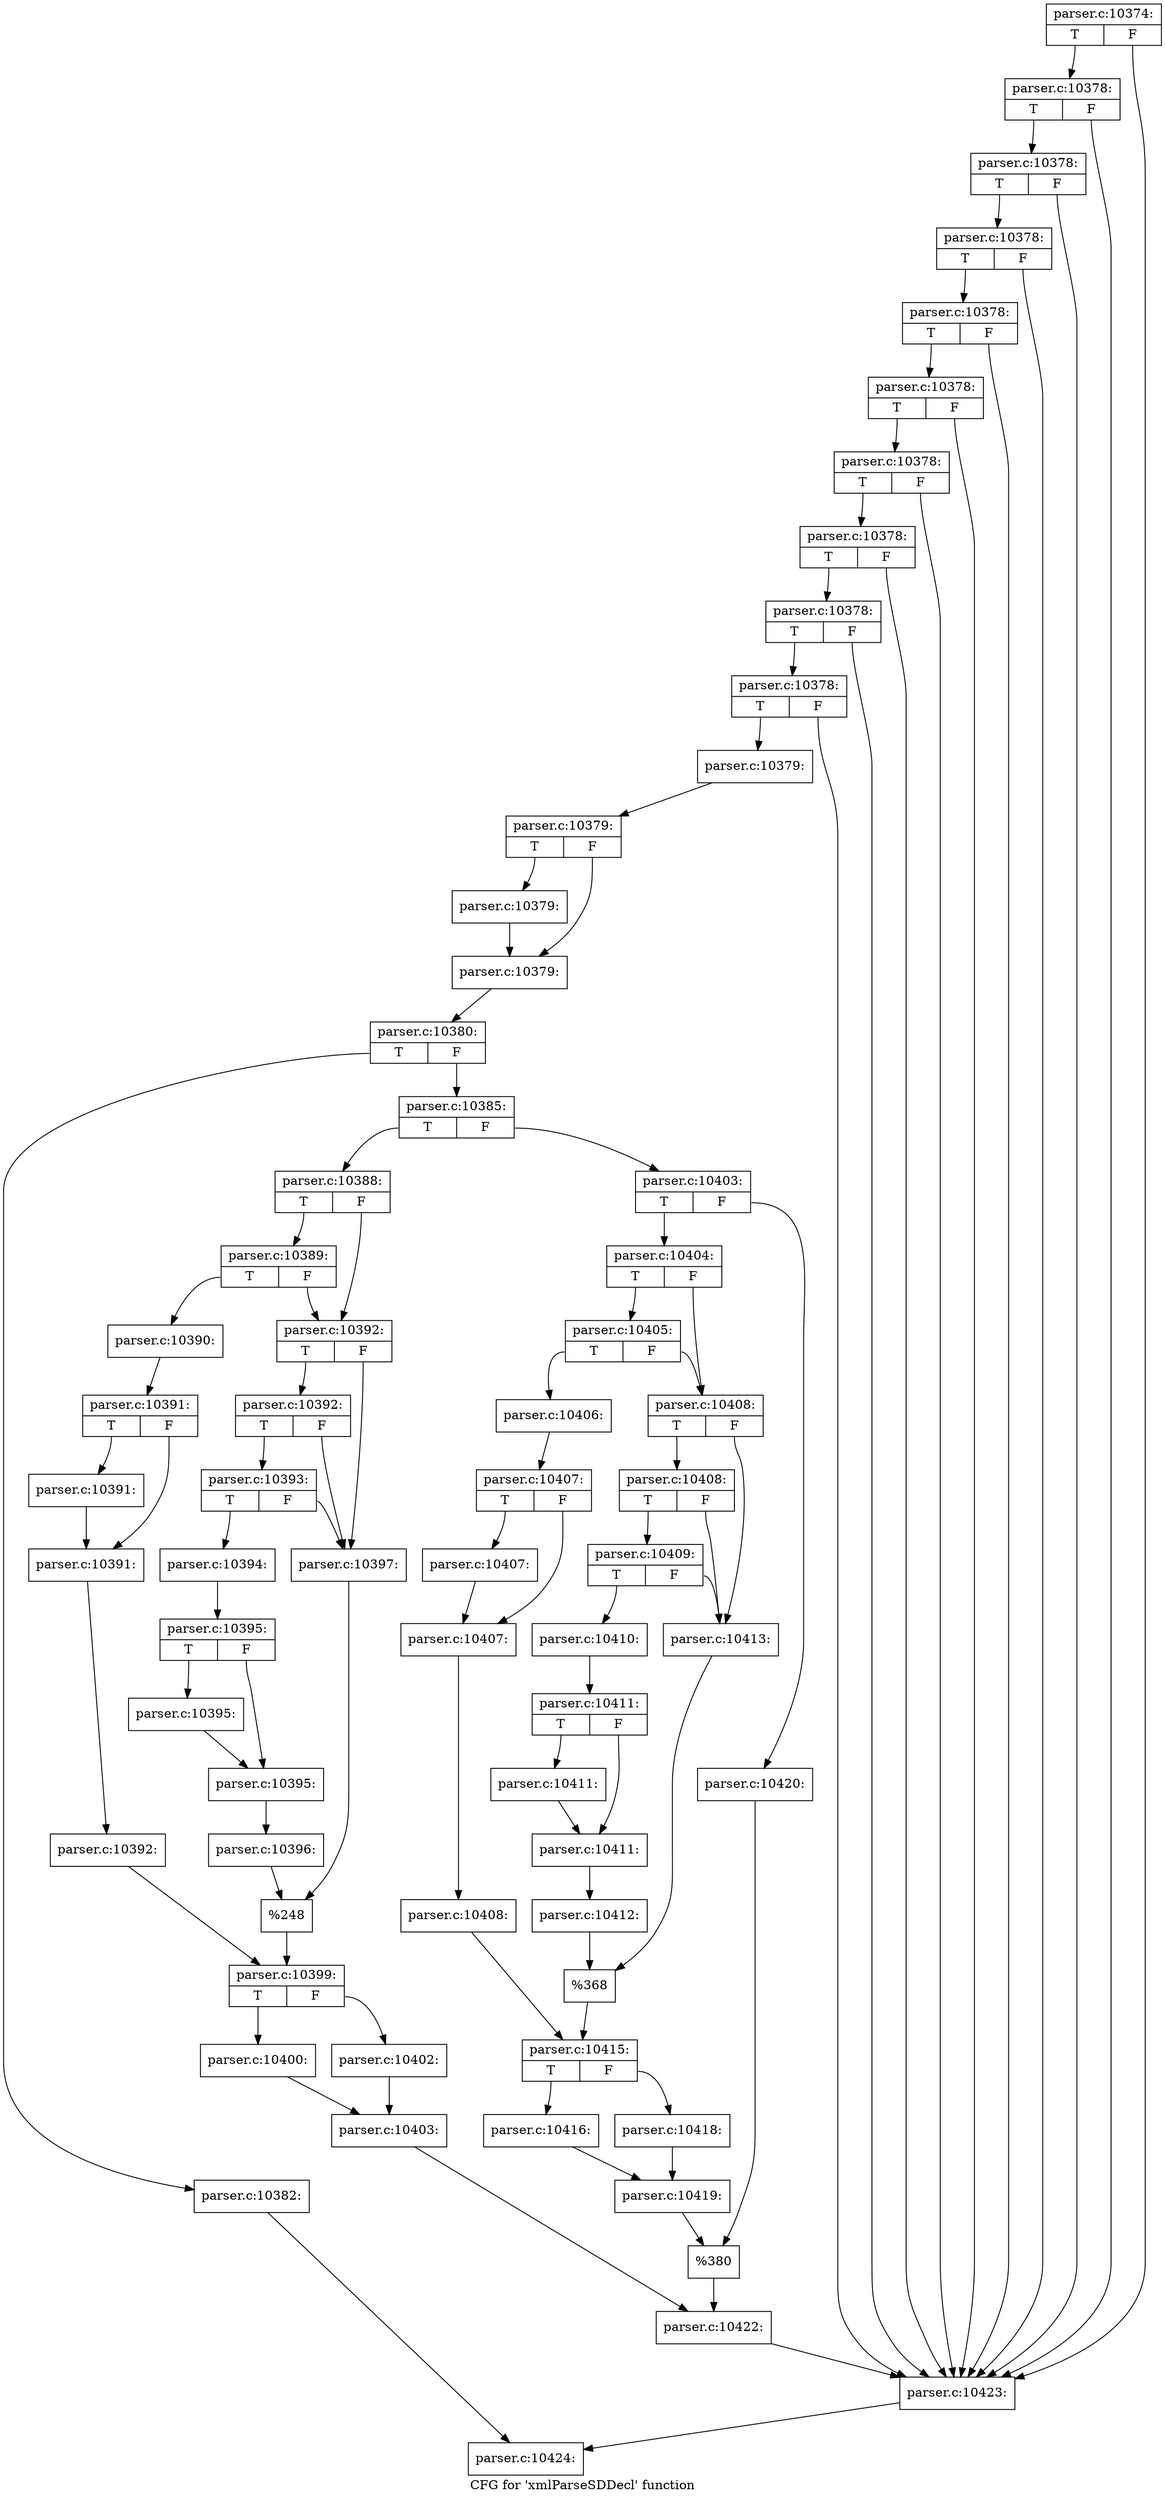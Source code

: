 digraph "CFG for 'xmlParseSDDecl' function" {
	label="CFG for 'xmlParseSDDecl' function";

	Node0x55d73bcf89e0 [shape=record,label="{parser.c:10374:|{<s0>T|<s1>F}}"];
	Node0x55d73bcf89e0:s0 -> Node0x55d73bd11f00;
	Node0x55d73bcf89e0:s1 -> Node0x55d73bd11c00;
	Node0x55d73bd11f00 [shape=record,label="{parser.c:10378:|{<s0>T|<s1>F}}"];
	Node0x55d73bd11f00:s0 -> Node0x55d73bd11eb0;
	Node0x55d73bd11f00:s1 -> Node0x55d73bd11c00;
	Node0x55d73bd11eb0 [shape=record,label="{parser.c:10378:|{<s0>T|<s1>F}}"];
	Node0x55d73bd11eb0:s0 -> Node0x55d73bd11e60;
	Node0x55d73bd11eb0:s1 -> Node0x55d73bd11c00;
	Node0x55d73bd11e60 [shape=record,label="{parser.c:10378:|{<s0>T|<s1>F}}"];
	Node0x55d73bd11e60:s0 -> Node0x55d73bd11e10;
	Node0x55d73bd11e60:s1 -> Node0x55d73bd11c00;
	Node0x55d73bd11e10 [shape=record,label="{parser.c:10378:|{<s0>T|<s1>F}}"];
	Node0x55d73bd11e10:s0 -> Node0x55d73bd11dc0;
	Node0x55d73bd11e10:s1 -> Node0x55d73bd11c00;
	Node0x55d73bd11dc0 [shape=record,label="{parser.c:10378:|{<s0>T|<s1>F}}"];
	Node0x55d73bd11dc0:s0 -> Node0x55d73bd11d70;
	Node0x55d73bd11dc0:s1 -> Node0x55d73bd11c00;
	Node0x55d73bd11d70 [shape=record,label="{parser.c:10378:|{<s0>T|<s1>F}}"];
	Node0x55d73bd11d70:s0 -> Node0x55d73bd11d20;
	Node0x55d73bd11d70:s1 -> Node0x55d73bd11c00;
	Node0x55d73bd11d20 [shape=record,label="{parser.c:10378:|{<s0>T|<s1>F}}"];
	Node0x55d73bd11d20:s0 -> Node0x55d73bd11cd0;
	Node0x55d73bd11d20:s1 -> Node0x55d73bd11c00;
	Node0x55d73bd11cd0 [shape=record,label="{parser.c:10378:|{<s0>T|<s1>F}}"];
	Node0x55d73bd11cd0:s0 -> Node0x55d73bd11c50;
	Node0x55d73bd11cd0:s1 -> Node0x55d73bd11c00;
	Node0x55d73bd11c50 [shape=record,label="{parser.c:10378:|{<s0>T|<s1>F}}"];
	Node0x55d73bd11c50:s0 -> Node0x55d73bd19ce0;
	Node0x55d73bd11c50:s1 -> Node0x55d73bd11c00;
	Node0x55d73bd19ce0 [shape=record,label="{parser.c:10379:}"];
	Node0x55d73bd19ce0 -> Node0x55d73bd14e30;
	Node0x55d73bd14e30 [shape=record,label="{parser.c:10379:|{<s0>T|<s1>F}}"];
	Node0x55d73bd14e30:s0 -> Node0x55d73bd158a0;
	Node0x55d73bd14e30:s1 -> Node0x55d73bd158f0;
	Node0x55d73bd158a0 [shape=record,label="{parser.c:10379:}"];
	Node0x55d73bd158a0 -> Node0x55d73bd158f0;
	Node0x55d73bd158f0 [shape=record,label="{parser.c:10379:}"];
	Node0x55d73bd158f0 -> Node0x55d73bd14d90;
	Node0x55d73bd14d90 [shape=record,label="{parser.c:10380:|{<s0>T|<s1>F}}"];
	Node0x55d73bd14d90:s0 -> Node0x55d73bd14de0;
	Node0x55d73bd14d90:s1 -> Node0x55d73bd16220;
	Node0x55d73bd14de0 [shape=record,label="{parser.c:10382:}"];
	Node0x55d73bd14de0 -> Node0x55d73bd01e60;
	Node0x55d73bd16220 [shape=record,label="{parser.c:10385:|{<s0>T|<s1>F}}"];
	Node0x55d73bd16220:s0 -> Node0x55d73bd16ec0;
	Node0x55d73bd16220:s1 -> Node0x55d73bd16f60;
	Node0x55d73bd16ec0 [shape=record,label="{parser.c:10388:|{<s0>T|<s1>F}}"];
	Node0x55d73bd16ec0:s0 -> Node0x55d73bd17790;
	Node0x55d73bd16ec0:s1 -> Node0x55d73bd17740;
	Node0x55d73bd17790 [shape=record,label="{parser.c:10389:|{<s0>T|<s1>F}}"];
	Node0x55d73bd17790:s0 -> Node0x55d73bd176a0;
	Node0x55d73bd17790:s1 -> Node0x55d73bd17740;
	Node0x55d73bd176a0 [shape=record,label="{parser.c:10390:}"];
	Node0x55d73bd176a0 -> Node0x55d73bd184d0;
	Node0x55d73bd184d0 [shape=record,label="{parser.c:10391:|{<s0>T|<s1>F}}"];
	Node0x55d73bd184d0:s0 -> Node0x55d73bd18f40;
	Node0x55d73bd184d0:s1 -> Node0x55d73bd18f90;
	Node0x55d73bd18f40 [shape=record,label="{parser.c:10391:}"];
	Node0x55d73bd18f40 -> Node0x55d73bd18f90;
	Node0x55d73bd18f90 [shape=record,label="{parser.c:10391:}"];
	Node0x55d73bd18f90 -> Node0x55d73bd18430;
	Node0x55d73bd18430 [shape=record,label="{parser.c:10392:}"];
	Node0x55d73bd18430 -> Node0x55d73bd176f0;
	Node0x55d73bd17740 [shape=record,label="{parser.c:10392:|{<s0>T|<s1>F}}"];
	Node0x55d73bd17740:s0 -> Node0x55d73bd1a0a0;
	Node0x55d73bd17740:s1 -> Node0x55d73bd1a000;
	Node0x55d73bd1a0a0 [shape=record,label="{parser.c:10392:|{<s0>T|<s1>F}}"];
	Node0x55d73bd1a0a0:s0 -> Node0x55d73bd1a050;
	Node0x55d73bd1a0a0:s1 -> Node0x55d73bd1a000;
	Node0x55d73bd1a050 [shape=record,label="{parser.c:10393:|{<s0>T|<s1>F}}"];
	Node0x55d73bd1a050:s0 -> Node0x55d73bd18480;
	Node0x55d73bd1a050:s1 -> Node0x55d73bd1a000;
	Node0x55d73bd18480 [shape=record,label="{parser.c:10394:}"];
	Node0x55d73bd18480 -> Node0x55d73bd1b340;
	Node0x55d73bd1b340 [shape=record,label="{parser.c:10395:|{<s0>T|<s1>F}}"];
	Node0x55d73bd1b340:s0 -> Node0x55d73bd1bdb0;
	Node0x55d73bd1b340:s1 -> Node0x55d73bd1be00;
	Node0x55d73bd1bdb0 [shape=record,label="{parser.c:10395:}"];
	Node0x55d73bd1bdb0 -> Node0x55d73bd1be00;
	Node0x55d73bd1be00 [shape=record,label="{parser.c:10395:}"];
	Node0x55d73bd1be00 -> Node0x55d73bd1b2a0;
	Node0x55d73bd1b2a0 [shape=record,label="{parser.c:10396:}"];
	Node0x55d73bd1b2a0 -> Node0x55d73bd19410;
	Node0x55d73bd1a000 [shape=record,label="{parser.c:10397:}"];
	Node0x55d73bd1a000 -> Node0x55d73bd19410;
	Node0x55d73bd19410 [shape=record,label="{%248}"];
	Node0x55d73bd19410 -> Node0x55d73bd176f0;
	Node0x55d73bd176f0 [shape=record,label="{parser.c:10399:|{<s0>T|<s1>F}}"];
	Node0x55d73bd176f0:s0 -> Node0x55d73bd1b2f0;
	Node0x55d73bd176f0:s1 -> Node0x55d73bd1cb50;
	Node0x55d73bd1b2f0 [shape=record,label="{parser.c:10400:}"];
	Node0x55d73bd1b2f0 -> Node0x55d73bd1cb00;
	Node0x55d73bd1cb50 [shape=record,label="{parser.c:10402:}"];
	Node0x55d73bd1cb50 -> Node0x55d73bd1cb00;
	Node0x55d73bd1cb00 [shape=record,label="{parser.c:10403:}"];
	Node0x55d73bd1cb00 -> Node0x55d73bd16f10;
	Node0x55d73bd16f60 [shape=record,label="{parser.c:10403:|{<s0>T|<s1>F}}"];
	Node0x55d73bd16f60:s0 -> Node0x55d73bd1d680;
	Node0x55d73bd16f60:s1 -> Node0x55d73bd1d720;
	Node0x55d73bd1d680 [shape=record,label="{parser.c:10404:|{<s0>T|<s1>F}}"];
	Node0x55d73bd1d680:s0 -> Node0x55d73bd1df50;
	Node0x55d73bd1d680:s1 -> Node0x55d73bd1df00;
	Node0x55d73bd1df50 [shape=record,label="{parser.c:10405:|{<s0>T|<s1>F}}"];
	Node0x55d73bd1df50:s0 -> Node0x55d73bd1de60;
	Node0x55d73bd1df50:s1 -> Node0x55d73bd1df00;
	Node0x55d73bd1de60 [shape=record,label="{parser.c:10406:}"];
	Node0x55d73bd1de60 -> Node0x55d73bd1ec90;
	Node0x55d73bd1ec90 [shape=record,label="{parser.c:10407:|{<s0>T|<s1>F}}"];
	Node0x55d73bd1ec90:s0 -> Node0x55d73bd1f700;
	Node0x55d73bd1ec90:s1 -> Node0x55d73bd1f750;
	Node0x55d73bd1f700 [shape=record,label="{parser.c:10407:}"];
	Node0x55d73bd1f700 -> Node0x55d73bd1f750;
	Node0x55d73bd1f750 [shape=record,label="{parser.c:10407:}"];
	Node0x55d73bd1f750 -> Node0x55d73bd1ebf0;
	Node0x55d73bd1ebf0 [shape=record,label="{parser.c:10408:}"];
	Node0x55d73bd1ebf0 -> Node0x55d73bd1deb0;
	Node0x55d73bd1df00 [shape=record,label="{parser.c:10408:|{<s0>T|<s1>F}}"];
	Node0x55d73bd1df00:s0 -> Node0x55d73bd20140;
	Node0x55d73bd1df00:s1 -> Node0x55d73bd20070;
	Node0x55d73bd20140 [shape=record,label="{parser.c:10408:|{<s0>T|<s1>F}}"];
	Node0x55d73bd20140:s0 -> Node0x55d73bd200c0;
	Node0x55d73bd20140:s1 -> Node0x55d73bd20070;
	Node0x55d73bd200c0 [shape=record,label="{parser.c:10409:|{<s0>T|<s1>F}}"];
	Node0x55d73bd200c0:s0 -> Node0x55d73bd1ec40;
	Node0x55d73bd200c0:s1 -> Node0x55d73bd20070;
	Node0x55d73bd1ec40 [shape=record,label="{parser.c:10410:}"];
	Node0x55d73bd1ec40 -> Node0x55d73bd213d0;
	Node0x55d73bd213d0 [shape=record,label="{parser.c:10411:|{<s0>T|<s1>F}}"];
	Node0x55d73bd213d0:s0 -> Node0x55d73bd21e40;
	Node0x55d73bd213d0:s1 -> Node0x55d73bd21e90;
	Node0x55d73bd21e40 [shape=record,label="{parser.c:10411:}"];
	Node0x55d73bd21e40 -> Node0x55d73bd21e90;
	Node0x55d73bd21e90 [shape=record,label="{parser.c:10411:}"];
	Node0x55d73bd21e90 -> Node0x55d73bd21330;
	Node0x55d73bd21330 [shape=record,label="{parser.c:10412:}"];
	Node0x55d73bd21330 -> Node0x55d73bd20020;
	Node0x55d73bd20070 [shape=record,label="{parser.c:10413:}"];
	Node0x55d73bd20070 -> Node0x55d73bd20020;
	Node0x55d73bd20020 [shape=record,label="{%368}"];
	Node0x55d73bd20020 -> Node0x55d73bd1deb0;
	Node0x55d73bd1deb0 [shape=record,label="{parser.c:10415:|{<s0>T|<s1>F}}"];
	Node0x55d73bd1deb0:s0 -> Node0x55d73bd21380;
	Node0x55d73bd1deb0:s1 -> Node0x55d73bd22be0;
	Node0x55d73bd21380 [shape=record,label="{parser.c:10416:}"];
	Node0x55d73bd21380 -> Node0x55d73bd22b90;
	Node0x55d73bd22be0 [shape=record,label="{parser.c:10418:}"];
	Node0x55d73bd22be0 -> Node0x55d73bd22b90;
	Node0x55d73bd22b90 [shape=record,label="{parser.c:10419:}"];
	Node0x55d73bd22b90 -> Node0x55d73bd1d6d0;
	Node0x55d73bd1d720 [shape=record,label="{parser.c:10420:}"];
	Node0x55d73bd1d720 -> Node0x55d73bd1d6d0;
	Node0x55d73bd1d6d0 [shape=record,label="{%380}"];
	Node0x55d73bd1d6d0 -> Node0x55d73bd16f10;
	Node0x55d73bd16f10 [shape=record,label="{parser.c:10422:}"];
	Node0x55d73bd16f10 -> Node0x55d73bd11c00;
	Node0x55d73bd11c00 [shape=record,label="{parser.c:10423:}"];
	Node0x55d73bd11c00 -> Node0x55d73bd01e60;
	Node0x55d73bd01e60 [shape=record,label="{parser.c:10424:}"];
}
